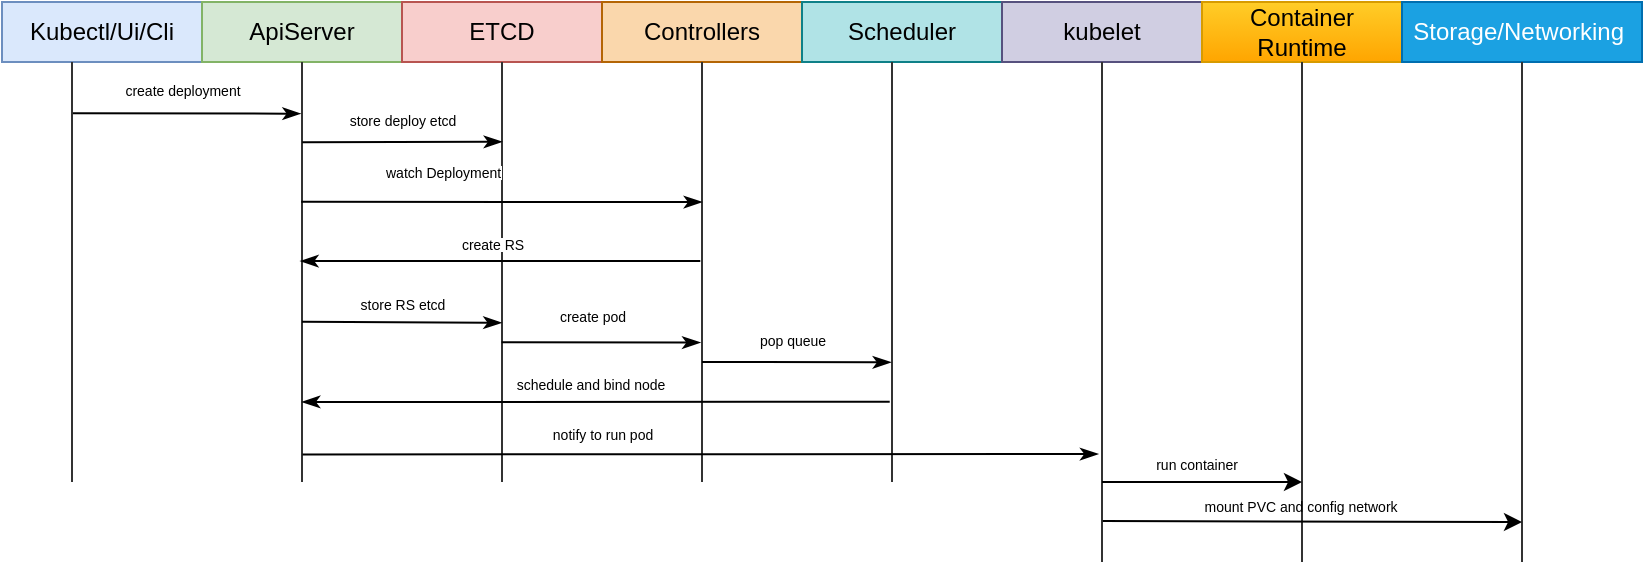 <mxfile version="20.4.1" type="github">
  <diagram id="92ExiD_Xv8OAOAlgT0uK" name="Page-1">
    <mxGraphModel dx="678" dy="437" grid="1" gridSize="10" guides="1" tooltips="1" connect="1" arrows="1" fold="1" page="1" pageScale="1" pageWidth="850" pageHeight="1100" math="0" shadow="0">
      <root>
        <mxCell id="0" />
        <mxCell id="1" parent="0" />
        <mxCell id="_ljyO30RMmYDgr6x2rX9-1" value="Kubectl/Ui/Cli" style="rounded=0;whiteSpace=wrap;html=1;strokeColor=#6c8ebf;fillColor=#dae8fc;" vertex="1" parent="1">
          <mxGeometry y="120" width="100" height="30" as="geometry" />
        </mxCell>
        <mxCell id="_ljyO30RMmYDgr6x2rX9-2" value="ApiServer" style="rounded=0;whiteSpace=wrap;html=1;strokeColor=#82b366;fillColor=#d5e8d4;" vertex="1" parent="1">
          <mxGeometry x="100" y="120" width="100" height="30" as="geometry" />
        </mxCell>
        <mxCell id="_ljyO30RMmYDgr6x2rX9-3" value="ETCD" style="rounded=0;whiteSpace=wrap;html=1;strokeColor=#b85450;fillColor=#f8cecc;" vertex="1" parent="1">
          <mxGeometry x="200" y="120" width="100" height="30" as="geometry" />
        </mxCell>
        <mxCell id="_ljyO30RMmYDgr6x2rX9-4" value="Controllers" style="rounded=0;whiteSpace=wrap;html=1;strokeColor=#b46504;fillColor=#fad7ac;" vertex="1" parent="1">
          <mxGeometry x="300" y="120" width="100" height="30" as="geometry" />
        </mxCell>
        <mxCell id="_ljyO30RMmYDgr6x2rX9-5" value="Scheduler" style="rounded=0;whiteSpace=wrap;html=1;strokeColor=#0e8088;fillColor=#b0e3e6;" vertex="1" parent="1">
          <mxGeometry x="400" y="120" width="100" height="30" as="geometry" />
        </mxCell>
        <mxCell id="_ljyO30RMmYDgr6x2rX9-6" value="kubelet" style="rounded=0;whiteSpace=wrap;html=1;strokeColor=#56517e;fillColor=#d0cee2;" vertex="1" parent="1">
          <mxGeometry x="500" y="120" width="100" height="30" as="geometry" />
        </mxCell>
        <mxCell id="_ljyO30RMmYDgr6x2rX9-7" value="Container Runtime" style="rounded=0;whiteSpace=wrap;html=1;strokeColor=#d79b00;fillColor=#ffcd28;gradientColor=#ffa500;" vertex="1" parent="1">
          <mxGeometry x="600" y="120" width="100" height="30" as="geometry" />
        </mxCell>
        <mxCell id="_ljyO30RMmYDgr6x2rX9-8" value="Storage/Networking&amp;nbsp;" style="rounded=0;whiteSpace=wrap;html=1;strokeColor=#006EAF;fillColor=#1ba1e2;fontColor=#ffffff;" vertex="1" parent="1">
          <mxGeometry x="700" y="120" width="120" height="30" as="geometry" />
        </mxCell>
        <mxCell id="_ljyO30RMmYDgr6x2rX9-11" value="" style="line;strokeWidth=1;direction=south;html=1;fontColor=default;strokeColor=#333333;" vertex="1" parent="1">
          <mxGeometry x="30" y="150" width="10" height="210" as="geometry" />
        </mxCell>
        <mxCell id="_ljyO30RMmYDgr6x2rX9-12" value="" style="line;strokeWidth=1;direction=south;html=1;fontColor=default;strokeColor=#333333;" vertex="1" parent="1">
          <mxGeometry x="145" y="150" width="10" height="210" as="geometry" />
        </mxCell>
        <mxCell id="_ljyO30RMmYDgr6x2rX9-13" value="" style="line;strokeWidth=1;direction=south;html=1;fontColor=default;strokeColor=#333333;" vertex="1" parent="1">
          <mxGeometry x="245" y="150" width="10" height="210" as="geometry" />
        </mxCell>
        <mxCell id="_ljyO30RMmYDgr6x2rX9-15" value="" style="line;strokeWidth=1;direction=south;html=1;fontColor=default;strokeColor=#333333;" vertex="1" parent="1">
          <mxGeometry x="345" y="150" width="10" height="210" as="geometry" />
        </mxCell>
        <mxCell id="_ljyO30RMmYDgr6x2rX9-16" value="" style="line;strokeWidth=1;direction=south;html=1;fontColor=default;strokeColor=#333333;" vertex="1" parent="1">
          <mxGeometry x="440" y="150" width="10" height="210" as="geometry" />
        </mxCell>
        <mxCell id="_ljyO30RMmYDgr6x2rX9-17" value="" style="line;strokeWidth=1;direction=south;html=1;fontColor=default;strokeColor=#333333;" vertex="1" parent="1">
          <mxGeometry x="545" y="150" width="10" height="250" as="geometry" />
        </mxCell>
        <mxCell id="_ljyO30RMmYDgr6x2rX9-18" value="" style="line;strokeWidth=1;direction=south;html=1;fontColor=default;strokeColor=#333333;" vertex="1" parent="1">
          <mxGeometry x="645" y="150" width="10" height="250" as="geometry" />
        </mxCell>
        <mxCell id="_ljyO30RMmYDgr6x2rX9-19" value="" style="line;strokeWidth=1;direction=south;html=1;fontColor=default;strokeColor=#333333;" vertex="1" parent="1">
          <mxGeometry x="755" y="150" width="10" height="250" as="geometry" />
        </mxCell>
        <mxCell id="_ljyO30RMmYDgr6x2rX9-22" value="" style="endArrow=classicThin;html=1;rounded=0;strokeColor=#000000;fontColor=default;exitX=0.122;exitY=0.452;exitDx=0;exitDy=0;exitPerimeter=0;entryX=0.123;entryY=0.565;entryDx=0;entryDy=0;entryPerimeter=0;endFill=1;" edge="1" parent="1" source="_ljyO30RMmYDgr6x2rX9-11" target="_ljyO30RMmYDgr6x2rX9-12">
          <mxGeometry x="0.133" y="16" width="50" height="50" relative="1" as="geometry">
            <mxPoint x="44.15" y="175.33" as="sourcePoint" />
            <mxPoint x="140" y="176" as="targetPoint" />
            <mxPoint as="offset" />
          </mxGeometry>
        </mxCell>
        <mxCell id="_ljyO30RMmYDgr6x2rX9-24" value="&lt;span style=&quot;background-color: rgb(255, 255, 255); font-size: 7px;&quot;&gt;create deployment&lt;/span&gt;" style="text;html=1;align=center;verticalAlign=middle;resizable=0;points=[];autosize=1;strokeColor=none;fillColor=none;fontSize=7;fontColor=default;" vertex="1" parent="1">
          <mxGeometry x="30" y="150" width="120" height="30" as="geometry" />
        </mxCell>
        <mxCell id="_ljyO30RMmYDgr6x2rX9-26" value="" style="endArrow=classicThin;html=1;rounded=0;strokeColor=#000000;fontSize=7;fontColor=default;exitX=0.191;exitY=0.488;exitDx=0;exitDy=0;exitPerimeter=0;entryX=0.19;entryY=0.5;entryDx=0;entryDy=0;entryPerimeter=0;endFill=1;" edge="1" parent="1" source="_ljyO30RMmYDgr6x2rX9-12" target="_ljyO30RMmYDgr6x2rX9-13">
          <mxGeometry width="50" height="50" relative="1" as="geometry">
            <mxPoint x="170" y="230" as="sourcePoint" />
            <mxPoint x="220" y="180" as="targetPoint" />
          </mxGeometry>
        </mxCell>
        <mxCell id="_ljyO30RMmYDgr6x2rX9-27" value="store deploy etcd" style="text;html=1;align=center;verticalAlign=middle;resizable=0;points=[];autosize=1;strokeColor=none;fillColor=none;fontSize=7;fontColor=default;" vertex="1" parent="1">
          <mxGeometry x="145" y="165" width="110" height="30" as="geometry" />
        </mxCell>
        <mxCell id="_ljyO30RMmYDgr6x2rX9-28" value="" style="endArrow=classicThin;html=1;rounded=0;strokeColor=#000000;fontSize=7;fontColor=default;exitX=0.285;exitY=0.539;exitDx=0;exitDy=0;exitPerimeter=0;entryX=0.286;entryY=0.5;entryDx=0;entryDy=0;entryPerimeter=0;endFill=1;" edge="1" parent="1">
          <mxGeometry width="50" height="50" relative="1" as="geometry">
            <mxPoint x="149.61" y="219.85" as="sourcePoint" />
            <mxPoint x="350" y="220.06" as="targetPoint" />
          </mxGeometry>
        </mxCell>
        <mxCell id="_ljyO30RMmYDgr6x2rX9-29" value="&lt;span style=&quot;color: rgb(0, 0, 0); font-family: Helvetica; font-size: 7px; font-style: normal; font-variant-ligatures: normal; font-variant-caps: normal; font-weight: 400; letter-spacing: normal; orphans: 2; text-align: center; text-indent: 0px; text-transform: none; widows: 2; word-spacing: 0px; -webkit-text-stroke-width: 0px; background-color: rgb(255, 255, 255); text-decoration-thickness: initial; text-decoration-style: initial; text-decoration-color: initial; float: none; display: inline !important;&quot;&gt;watch Deployment&lt;/span&gt;" style="text;whiteSpace=wrap;html=1;fontSize=7;fontColor=default;" vertex="1" parent="1">
          <mxGeometry x="189.5" y="195" width="105" height="20" as="geometry" />
        </mxCell>
        <mxCell id="_ljyO30RMmYDgr6x2rX9-30" value="&lt;span style=&quot;background-color: rgb(255, 255, 255);&quot;&gt;create RS&lt;/span&gt;" style="text;html=1;align=center;verticalAlign=middle;resizable=0;points=[];autosize=1;strokeColor=none;fillColor=none;fontSize=7;fontColor=default;" vertex="1" parent="1">
          <mxGeometry x="205" y="227" width="80" height="30" as="geometry" />
        </mxCell>
        <mxCell id="_ljyO30RMmYDgr6x2rX9-31" value="" style="endArrow=classicThin;html=1;rounded=0;strokeColor=#000000;fontSize=7;fontColor=default;exitX=0.474;exitY=0.585;exitDx=0;exitDy=0;exitPerimeter=0;entryX=0.474;entryY=0.585;entryDx=0;entryDy=0;entryPerimeter=0;endFill=1;" edge="1" parent="1" source="_ljyO30RMmYDgr6x2rX9-15" target="_ljyO30RMmYDgr6x2rX9-12">
          <mxGeometry width="50" height="50" relative="1" as="geometry">
            <mxPoint x="270" y="300" as="sourcePoint" />
            <mxPoint x="320" y="250" as="targetPoint" />
          </mxGeometry>
        </mxCell>
        <mxCell id="_ljyO30RMmYDgr6x2rX9-32" value="" style="endArrow=classicThin;html=1;rounded=0;strokeColor=#000000;fontSize=7;fontColor=default;exitX=0.571;exitY=0.5;exitDx=0;exitDy=0;exitPerimeter=0;entryX=0.621;entryY=0.524;entryDx=0;entryDy=0;entryPerimeter=0;endFill=1;" edge="1" parent="1" target="_ljyO30RMmYDgr6x2rX9-13">
          <mxGeometry width="50" height="50" relative="1" as="geometry">
            <mxPoint x="150" y="279.91" as="sourcePoint" />
            <mxPoint x="251.43" y="280.54" as="targetPoint" />
          </mxGeometry>
        </mxCell>
        <mxCell id="_ljyO30RMmYDgr6x2rX9-33" value="store RS etcd" style="text;html=1;align=center;verticalAlign=middle;resizable=0;points=[];autosize=1;strokeColor=none;fillColor=none;fontSize=7;fontColor=default;" vertex="1" parent="1">
          <mxGeometry x="150" y="257" width="100" height="30" as="geometry" />
        </mxCell>
        <mxCell id="_ljyO30RMmYDgr6x2rX9-34" value="" style="endArrow=classicThin;html=1;rounded=0;strokeColor=#000000;fontSize=7;fontColor=default;exitX=0.667;exitY=0.522;exitDx=0;exitDy=0;exitPerimeter=0;entryX=0.668;entryY=0.581;entryDx=0;entryDy=0;entryPerimeter=0;endFill=1;" edge="1" parent="1" source="_ljyO30RMmYDgr6x2rX9-13" target="_ljyO30RMmYDgr6x2rX9-15">
          <mxGeometry width="50" height="50" relative="1" as="geometry">
            <mxPoint x="290" y="110" as="sourcePoint" />
            <mxPoint x="340" y="60" as="targetPoint" />
          </mxGeometry>
        </mxCell>
        <mxCell id="_ljyO30RMmYDgr6x2rX9-35" value="&lt;span style=&quot;background-color: rgb(255, 255, 255);&quot;&gt;create pod&lt;/span&gt;" style="text;html=1;align=center;verticalAlign=middle;resizable=0;points=[];autosize=1;strokeColor=none;fillColor=none;fontSize=7;fontColor=default;" vertex="1" parent="1">
          <mxGeometry x="255" y="263" width="80" height="30" as="geometry" />
        </mxCell>
        <mxCell id="_ljyO30RMmYDgr6x2rX9-36" value="" style="endArrow=classicThin;html=1;rounded=0;strokeColor=#000000;fontSize=7;fontColor=default;entryX=0.715;entryY=0.551;entryDx=0;entryDy=0;entryPerimeter=0;endFill=1;" edge="1" parent="1" target="_ljyO30RMmYDgr6x2rX9-16">
          <mxGeometry width="50" height="50" relative="1" as="geometry">
            <mxPoint x="350" y="300" as="sourcePoint" />
            <mxPoint x="359.19" y="300.28" as="targetPoint" />
          </mxGeometry>
        </mxCell>
        <mxCell id="_ljyO30RMmYDgr6x2rX9-38" value="pop queue" style="text;html=1;align=center;verticalAlign=middle;resizable=0;points=[];autosize=1;strokeColor=none;fillColor=none;fontSize=7;fontColor=default;" vertex="1" parent="1">
          <mxGeometry x="355" y="275" width="80" height="30" as="geometry" />
        </mxCell>
        <mxCell id="_ljyO30RMmYDgr6x2rX9-39" value="" style="endArrow=classicThin;html=1;rounded=0;strokeColor=#000000;fontSize=7;fontColor=default;exitX=0.809;exitY=0.614;exitDx=0;exitDy=0;exitPerimeter=0;endFill=1;" edge="1" parent="1" source="_ljyO30RMmYDgr6x2rX9-16">
          <mxGeometry width="50" height="50" relative="1" as="geometry">
            <mxPoint x="375" y="390" as="sourcePoint" />
            <mxPoint x="150" y="320" as="targetPoint" />
          </mxGeometry>
        </mxCell>
        <mxCell id="_ljyO30RMmYDgr6x2rX9-41" value="&lt;span style=&quot;background-color: rgb(255, 255, 255);&quot;&gt;schedule and bind node&lt;/span&gt;" style="text;html=1;align=center;verticalAlign=middle;resizable=0;points=[];autosize=1;strokeColor=none;fillColor=none;fontSize=7;fontColor=default;" vertex="1" parent="1">
          <mxGeometry x="219" y="297" width="150" height="30" as="geometry" />
        </mxCell>
        <mxCell id="_ljyO30RMmYDgr6x2rX9-42" value="" style="endArrow=classicThin;html=1;rounded=0;strokeColor=#000000;fontSize=7;fontColor=default;endFill=1;exitX=0.901;exitY=0.477;exitDx=0;exitDy=0;exitPerimeter=0;entryX=0.9;entryY=0.689;entryDx=0;entryDy=0;entryPerimeter=0;" edge="1" parent="1">
          <mxGeometry width="50" height="50" relative="1" as="geometry">
            <mxPoint x="150.23" y="346.21" as="sourcePoint" />
            <mxPoint x="548.11" y="346.0" as="targetPoint" />
          </mxGeometry>
        </mxCell>
        <mxCell id="_ljyO30RMmYDgr6x2rX9-44" value="&lt;span style=&quot;background-color: rgb(255, 255, 255);&quot;&gt;notify to run pod&lt;/span&gt;" style="text;html=1;align=center;verticalAlign=middle;resizable=0;points=[];autosize=1;strokeColor=none;fillColor=none;fontSize=7;fontColor=default;" vertex="1" parent="1">
          <mxGeometry x="245" y="322" width="110" height="30" as="geometry" />
        </mxCell>
        <mxCell id="_ljyO30RMmYDgr6x2rX9-45" value="" style="endArrow=classic;html=1;rounded=0;strokeColor=#000000;fontSize=7;fontColor=default;exitX=0.84;exitY=0.5;exitDx=0;exitDy=0;exitPerimeter=0;entryX=0.84;entryY=0.5;entryDx=0;entryDy=0;entryPerimeter=0;" edge="1" parent="1" source="_ljyO30RMmYDgr6x2rX9-17" target="_ljyO30RMmYDgr6x2rX9-18">
          <mxGeometry width="50" height="50" relative="1" as="geometry">
            <mxPoint x="570" y="410" as="sourcePoint" />
            <mxPoint x="620" y="360" as="targetPoint" />
          </mxGeometry>
        </mxCell>
        <mxCell id="_ljyO30RMmYDgr6x2rX9-46" value="" style="endArrow=classic;html=1;rounded=0;strokeColor=#000000;fontSize=7;fontColor=default;exitX=0.918;exitY=0.463;exitDx=0;exitDy=0;exitPerimeter=0;entryX=0.92;entryY=0.5;entryDx=0;entryDy=0;entryPerimeter=0;" edge="1" parent="1" source="_ljyO30RMmYDgr6x2rX9-17" target="_ljyO30RMmYDgr6x2rX9-19">
          <mxGeometry width="50" height="50" relative="1" as="geometry">
            <mxPoint x="555.0" y="380" as="sourcePoint" />
            <mxPoint x="655" y="380" as="targetPoint" />
          </mxGeometry>
        </mxCell>
        <mxCell id="_ljyO30RMmYDgr6x2rX9-47" value="run container&amp;nbsp;" style="text;html=1;align=center;verticalAlign=middle;resizable=0;points=[];autosize=1;strokeColor=none;fillColor=none;fontSize=7;fontColor=default;" vertex="1" parent="1">
          <mxGeometry x="548" y="337" width="100" height="30" as="geometry" />
        </mxCell>
        <mxCell id="_ljyO30RMmYDgr6x2rX9-48" value="mount PVC and config network&amp;nbsp;" style="text;html=1;align=center;verticalAlign=middle;resizable=0;points=[];autosize=1;strokeColor=none;fillColor=none;fontSize=7;fontColor=default;" vertex="1" parent="1">
          <mxGeometry x="555" y="358" width="190" height="30" as="geometry" />
        </mxCell>
      </root>
    </mxGraphModel>
  </diagram>
</mxfile>

